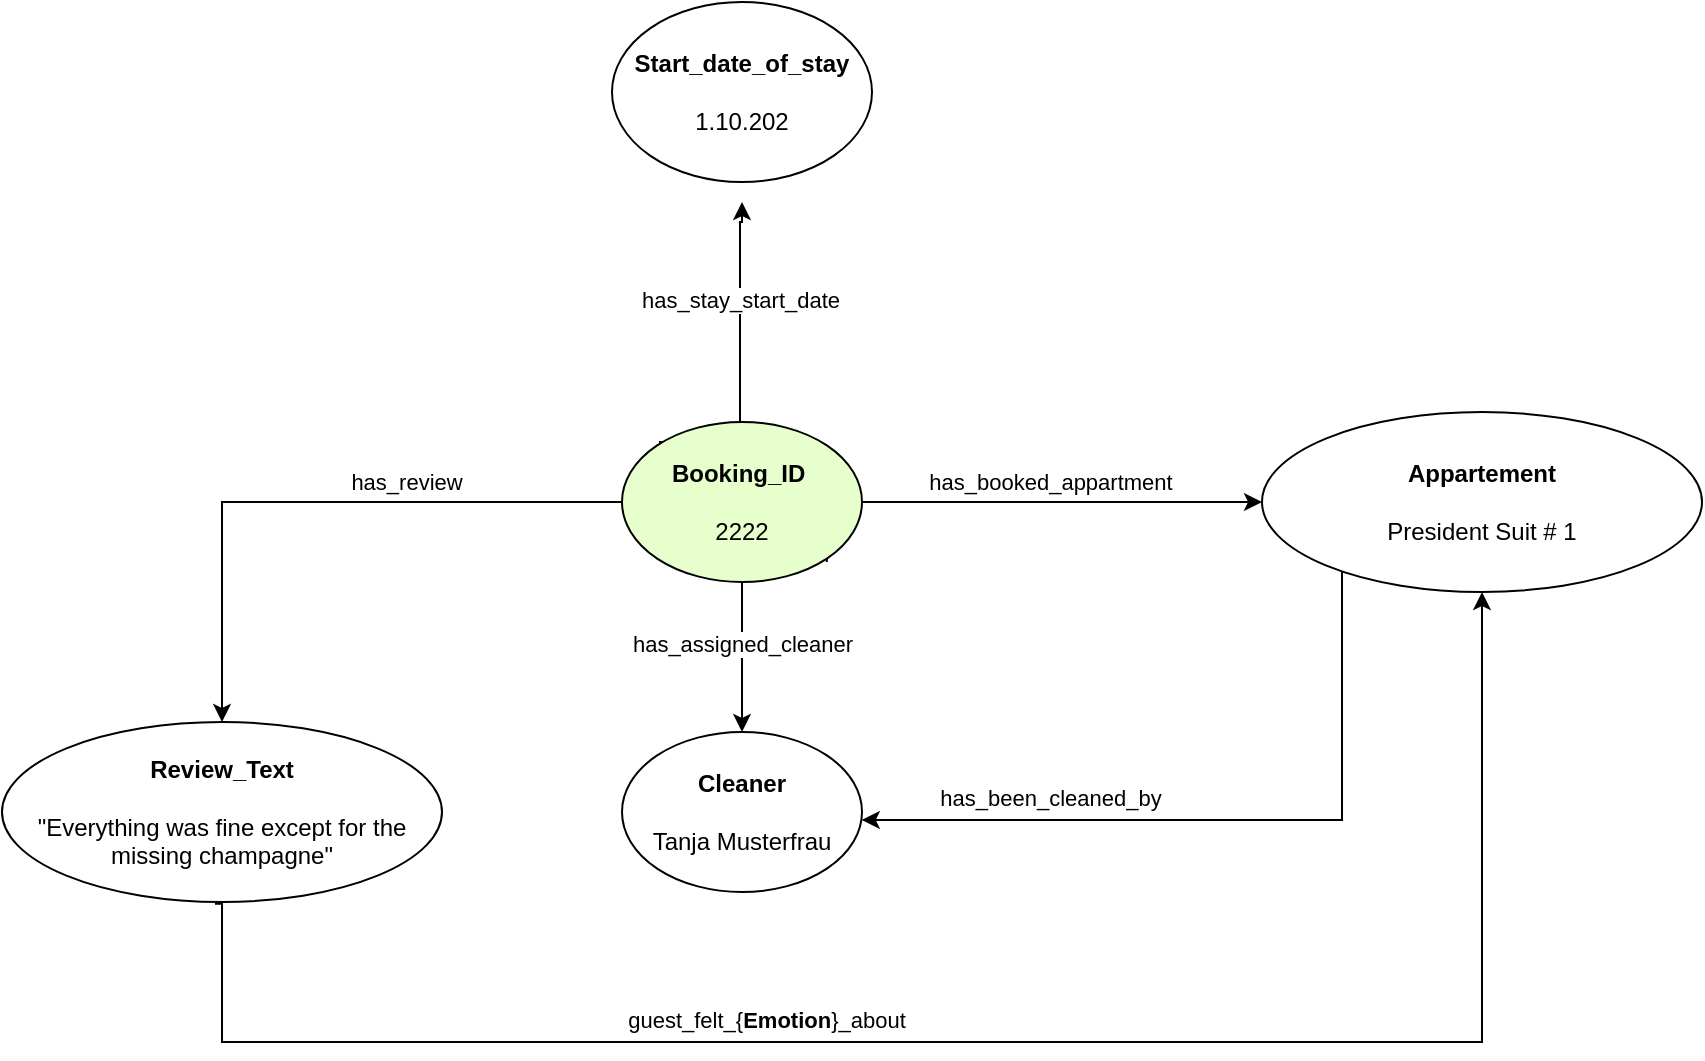 <mxfile version="24.7.5" pages="2">
  <diagram name="Page-1" id="O2TSkYeKENQtHHceO6U9">
    <mxGraphModel dx="1868" dy="611" grid="1" gridSize="10" guides="1" tooltips="1" connect="1" arrows="1" fold="1" page="1" pageScale="1" pageWidth="827" pageHeight="1169" math="0" shadow="0">
      <root>
        <mxCell id="0" />
        <mxCell id="1" parent="0" />
        <mxCell id="Nqe4G74S5Q0CVfayF0zi-15" style="edgeStyle=orthogonalEdgeStyle;rounded=0;orthogonalLoop=1;jettySize=auto;html=1;exitX=0;exitY=0.5;exitDx=0;exitDy=0;" parent="1" edge="1">
          <mxGeometry relative="1" as="geometry">
            <Array as="points">
              <mxPoint x="399" y="630" />
              <mxPoint x="399" y="600" />
              <mxPoint x="439" y="600" />
              <mxPoint x="439" y="490" />
              <mxPoint x="440" y="490" />
            </Array>
            <mxPoint x="379.0" y="630" as="sourcePoint" />
            <mxPoint x="440" y="480" as="targetPoint" />
          </mxGeometry>
        </mxCell>
        <mxCell id="Nqe4G74S5Q0CVfayF0zi-16" value="has_stay_start_date" style="edgeLabel;html=1;align=center;verticalAlign=middle;resizable=0;points=[];" parent="Nqe4G74S5Q0CVfayF0zi-15" vertex="1" connectable="0">
          <mxGeometry x="0.227" y="1" relative="1" as="geometry">
            <mxPoint x="1" y="-32" as="offset" />
          </mxGeometry>
        </mxCell>
        <mxCell id="Nqe4G74S5Q0CVfayF0zi-14" value="&lt;b&gt;Start_date_of_stay&lt;/b&gt;&lt;div&gt;&lt;br&gt;&lt;/div&gt;&lt;div&gt;1.10.202&lt;/div&gt;" style="ellipse;whiteSpace=wrap;html=1;" parent="1" vertex="1">
          <mxGeometry x="375" y="380" width="130" height="90" as="geometry" />
        </mxCell>
        <mxCell id="Nqe4G74S5Q0CVfayF0zi-21" value="&lt;b&gt;Review_Text&lt;/b&gt;&lt;div&gt;&lt;br&gt;&lt;/div&gt;&lt;div&gt;&quot;Everything was fine except for the missing champagne&quot;&lt;/div&gt;" style="ellipse;whiteSpace=wrap;html=1;" parent="1" vertex="1">
          <mxGeometry x="70" y="740" width="220" height="90" as="geometry" />
        </mxCell>
        <mxCell id="Nqe4G74S5Q0CVfayF0zi-30" style="edgeStyle=orthogonalEdgeStyle;rounded=0;orthogonalLoop=1;jettySize=auto;html=1;exitX=1;exitY=1;exitDx=0;exitDy=0;entryX=0;entryY=0.5;entryDx=0;entryDy=0;" parent="1" target="Nqe4G74S5Q0CVfayF0zi-31" edge="1">
          <mxGeometry relative="1" as="geometry">
            <mxPoint x="686.291" y="771.72" as="targetPoint" />
            <mxPoint x="482.426" y="660.004" as="sourcePoint" />
            <Array as="points">
              <mxPoint x="482" y="630" />
              <mxPoint x="670" y="630" />
            </Array>
          </mxGeometry>
        </mxCell>
        <mxCell id="Nqe4G74S5Q0CVfayF0zi-32" value="has_booked_appartment" style="edgeLabel;html=1;align=center;verticalAlign=middle;resizable=0;points=[];" parent="Nqe4G74S5Q0CVfayF0zi-30" vertex="1" connectable="0">
          <mxGeometry x="-0.142" y="1" relative="1" as="geometry">
            <mxPoint x="35" y="-9" as="offset" />
          </mxGeometry>
        </mxCell>
        <mxCell id="Nqe4G74S5Q0CVfayF0zi-34" style="edgeStyle=orthogonalEdgeStyle;rounded=0;orthogonalLoop=1;jettySize=auto;html=1;exitX=0.5;exitY=1;exitDx=0;exitDy=0;entryX=0.5;entryY=0;entryDx=0;entryDy=0;" parent="1" source="Nqe4G74S5Q0CVfayF0zi-1" target="Nqe4G74S5Q0CVfayF0zi-33" edge="1">
          <mxGeometry relative="1" as="geometry" />
        </mxCell>
        <mxCell id="Nqe4G74S5Q0CVfayF0zi-35" value="has_assigned_cleaner" style="edgeLabel;html=1;align=center;verticalAlign=middle;resizable=0;points=[];" parent="Nqe4G74S5Q0CVfayF0zi-34" vertex="1" connectable="0">
          <mxGeometry x="0.534" y="-1" relative="1" as="geometry">
            <mxPoint x="1" y="-27" as="offset" />
          </mxGeometry>
        </mxCell>
        <mxCell id="brRtdPnUHVSr-z5TWeKX-3" style="edgeStyle=orthogonalEdgeStyle;rounded=0;orthogonalLoop=1;jettySize=auto;html=1;exitX=0;exitY=0.5;exitDx=0;exitDy=0;entryX=0.5;entryY=0;entryDx=0;entryDy=0;" edge="1" parent="1" source="Nqe4G74S5Q0CVfayF0zi-1" target="Nqe4G74S5Q0CVfayF0zi-21">
          <mxGeometry relative="1" as="geometry">
            <mxPoint x="210" y="630" as="targetPoint" />
          </mxGeometry>
        </mxCell>
        <mxCell id="brRtdPnUHVSr-z5TWeKX-4" value="has_review" style="edgeLabel;html=1;align=center;verticalAlign=middle;resizable=0;points=[];" vertex="1" connectable="0" parent="brRtdPnUHVSr-z5TWeKX-3">
          <mxGeometry x="0.042" relative="1" as="geometry">
            <mxPoint x="53" y="-10" as="offset" />
          </mxGeometry>
        </mxCell>
        <mxCell id="Nqe4G74S5Q0CVfayF0zi-1" value="&lt;b&gt;Booking_ID&lt;/b&gt;&amp;nbsp;&lt;div&gt;&lt;br&gt;&lt;/div&gt;&lt;div&gt;2222&lt;/div&gt;" style="ellipse;whiteSpace=wrap;html=1;fillColor=#E6FFCC;" parent="1" vertex="1">
          <mxGeometry x="380" y="590" width="120" height="80" as="geometry" />
        </mxCell>
        <mxCell id="Nqe4G74S5Q0CVfayF0zi-33" value="&lt;b&gt;Cleaner&lt;/b&gt;&lt;div&gt;&lt;br&gt;&lt;/div&gt;&lt;div&gt;Tanja Musterfrau&lt;/div&gt;" style="ellipse;whiteSpace=wrap;html=1;" parent="1" vertex="1">
          <mxGeometry x="380" y="745" width="120" height="80" as="geometry" />
        </mxCell>
        <mxCell id="Nqe4G74S5Q0CVfayF0zi-36" style="edgeStyle=orthogonalEdgeStyle;rounded=0;orthogonalLoop=1;jettySize=auto;html=1;entryX=0.999;entryY=0.556;entryDx=0;entryDy=0;entryPerimeter=0;" parent="1" source="Nqe4G74S5Q0CVfayF0zi-31" target="Nqe4G74S5Q0CVfayF0zi-33" edge="1">
          <mxGeometry relative="1" as="geometry">
            <Array as="points">
              <mxPoint x="740" y="789" />
              <mxPoint x="500" y="789" />
            </Array>
            <mxPoint x="672.218" y="824.78" as="sourcePoint" />
            <mxPoint x="500" y="975" as="targetPoint" />
          </mxGeometry>
        </mxCell>
        <mxCell id="Nqe4G74S5Q0CVfayF0zi-37" value="has_been_cleaned_by" style="edgeLabel;html=1;align=center;verticalAlign=middle;resizable=0;points=[];" parent="Nqe4G74S5Q0CVfayF0zi-36" vertex="1" connectable="0">
          <mxGeometry x="0.258" relative="1" as="geometry">
            <mxPoint x="-41" y="-11" as="offset" />
          </mxGeometry>
        </mxCell>
        <mxCell id="Nqe4G74S5Q0CVfayF0zi-31" value="&lt;b&gt;Appartement&lt;/b&gt;&lt;div&gt;&lt;b&gt;&lt;br&gt;&lt;/b&gt;&lt;/div&gt;&lt;div&gt;President Suit # 1&lt;/div&gt;" style="ellipse;whiteSpace=wrap;html=1;" parent="1" vertex="1">
          <mxGeometry x="700" y="585" width="220" height="90" as="geometry" />
        </mxCell>
        <mxCell id="brRtdPnUHVSr-z5TWeKX-9" style="edgeStyle=orthogonalEdgeStyle;rounded=0;orthogonalLoop=1;jettySize=auto;html=1;exitX=0.484;exitY=1.01;exitDx=0;exitDy=0;entryX=0.5;entryY=1;entryDx=0;entryDy=0;exitPerimeter=0;" edge="1" parent="1" source="Nqe4G74S5Q0CVfayF0zi-21" target="Nqe4G74S5Q0CVfayF0zi-31">
          <mxGeometry relative="1" as="geometry">
            <Array as="points">
              <mxPoint x="180" y="831" />
              <mxPoint x="180" y="900" />
              <mxPoint x="810" y="900" />
            </Array>
          </mxGeometry>
        </mxCell>
        <mxCell id="brRtdPnUHVSr-z5TWeKX-10" value="guest_felt_{&lt;b&gt;Emotion&lt;/b&gt;}_about" style="edgeLabel;html=1;align=center;verticalAlign=middle;resizable=0;points=[];" vertex="1" connectable="0" parent="brRtdPnUHVSr-z5TWeKX-9">
          <mxGeometry x="-0.069" y="2" relative="1" as="geometry">
            <mxPoint x="-88" y="-9" as="offset" />
          </mxGeometry>
        </mxCell>
      </root>
    </mxGraphModel>
  </diagram>
  <diagram id="VE-13DGRABJsCpduXT2u" name="Page-2">
    <mxGraphModel dx="2368" dy="991" grid="1" gridSize="10" guides="1" tooltips="1" connect="1" arrows="1" fold="1" page="1" pageScale="1" pageWidth="827" pageHeight="1169" math="0" shadow="0">
      <root>
        <mxCell id="0" />
        <mxCell id="1" parent="0" />
        <mxCell id="aXj5S6OivqgxDXTwdGIT-12" style="edgeStyle=orthogonalEdgeStyle;rounded=0;orthogonalLoop=1;jettySize=auto;html=1;exitX=0.258;exitY=0.23;exitDx=0;exitDy=0;exitPerimeter=0;" edge="1" parent="1" source="KQFvsOyVXQEgElNk4HhX-1">
          <mxGeometry relative="1" as="geometry">
            <mxPoint x="407.19" y="692.5" as="sourcePoint" />
            <mxPoint x="339.999" y="590.0" as="targetPoint" />
            <Array as="points">
              <mxPoint x="487" y="693" />
              <mxPoint x="530" y="693" />
              <mxPoint x="530" y="660" />
              <mxPoint x="340" y="660" />
            </Array>
          </mxGeometry>
        </mxCell>
        <mxCell id="KQFvsOyVXQEgElNk4HhX-1" value="" style="ellipse;shape=cloud;whiteSpace=wrap;html=1;" parent="1" vertex="1">
          <mxGeometry x="305" y="600" width="705" height="410" as="geometry" />
        </mxCell>
        <mxCell id="aXj5S6OivqgxDXTwdGIT-16" style="edgeStyle=orthogonalEdgeStyle;rounded=0;orthogonalLoop=1;jettySize=auto;html=1;exitX=0.5;exitY=0;exitDx=0;exitDy=0;entryX=0.534;entryY=0.96;entryDx=0;entryDy=0;entryPerimeter=0;" edge="1" parent="1" source="KQFvsOyVXQEgElNk4HhX-2" target="3ZpWg2M9SMcvpFALvT5a-2">
          <mxGeometry relative="1" as="geometry">
            <mxPoint x="685.158" y="610" as="targetPoint" />
          </mxGeometry>
        </mxCell>
        <mxCell id="KQFvsOyVXQEgElNk4HhX-2" value="KG Core Node ABT" style="swimlane;whiteSpace=wrap;html=1;" parent="1" vertex="1">
          <mxGeometry x="610" y="730" width="150" height="70" as="geometry" />
        </mxCell>
        <mxCell id="KQFvsOyVXQEgElNk4HhX-4" style="edgeStyle=orthogonalEdgeStyle;rounded=0;orthogonalLoop=1;jettySize=auto;html=1;exitX=0.5;exitY=0;exitDx=0;exitDy=0;entryX=0.5;entryY=1;entryDx=0;entryDy=0;" parent="1" source="KQFvsOyVXQEgElNk4HhX-3" target="KQFvsOyVXQEgElNk4HhX-2" edge="1">
          <mxGeometry relative="1" as="geometry" />
        </mxCell>
        <mxCell id="KQFvsOyVXQEgElNk4HhX-3" value="Bookings" style="swimlane;whiteSpace=wrap;html=1;" parent="1" vertex="1">
          <mxGeometry x="550" y="850" width="80" height="70" as="geometry" />
        </mxCell>
        <mxCell id="KQFvsOyVXQEgElNk4HhX-5" value="&lt;font style=&quot;font-size: 24px;&quot;&gt;.....&amp;nbsp;&lt;/font&gt;" style="text;html=1;align=center;verticalAlign=middle;whiteSpace=wrap;rounded=0;" parent="1" vertex="1">
          <mxGeometry x="655" y="870" width="60" height="30" as="geometry" />
        </mxCell>
        <mxCell id="KQFvsOyVXQEgElNk4HhX-8" style="edgeStyle=orthogonalEdgeStyle;rounded=0;orthogonalLoop=1;jettySize=auto;html=1;exitX=0.5;exitY=0;exitDx=0;exitDy=0;entryX=0.5;entryY=1;entryDx=0;entryDy=0;" parent="1" source="KQFvsOyVXQEgElNk4HhX-6" target="KQFvsOyVXQEgElNk4HhX-2" edge="1">
          <mxGeometry relative="1" as="geometry" />
        </mxCell>
        <mxCell id="KQFvsOyVXQEgElNk4HhX-6" value="Cleaning" style="swimlane;whiteSpace=wrap;html=1;" parent="1" vertex="1">
          <mxGeometry x="740" y="850" width="80" height="70" as="geometry" />
        </mxCell>
        <mxCell id="KQFvsOyVXQEgElNk4HhX-9" value="&lt;font style=&quot;font-size: 24px;&quot;&gt;AWS RDS&lt;/font&gt;" style="text;html=1;align=center;verticalAlign=middle;whiteSpace=wrap;rounded=0;" parent="1" vertex="1">
          <mxGeometry x="430" y="760" width="60" height="30" as="geometry" />
        </mxCell>
        <mxCell id="KQFvsOyVXQEgElNk4HhX-29" style="edgeStyle=orthogonalEdgeStyle;rounded=0;orthogonalLoop=1;jettySize=auto;html=1;exitX=0.5;exitY=0;exitDx=0;exitDy=0;entryX=0.5;entryY=1;entryDx=0;entryDy=0;" parent="1" source="KQFvsOyVXQEgElNk4HhX-21" target="KQFvsOyVXQEgElNk4HhX-10" edge="1">
          <mxGeometry relative="1" as="geometry" />
        </mxCell>
        <mxCell id="KQFvsOyVXQEgElNk4HhX-21" value="Adapter" style="rounded=0;whiteSpace=wrap;html=1;" parent="1" vertex="1">
          <mxGeometry x="620" y="540" width="120" height="40" as="geometry" />
        </mxCell>
        <mxCell id="KQFvsOyVXQEgElNk4HhX-31" value="&lt;font style=&quot;font-size: 18px;&quot;&gt;&lt;br&gt;&lt;br&gt;&lt;br&gt;Presentation Layer&amp;nbsp;&lt;/font&gt;&lt;div&gt;&lt;font style=&quot;font-size: 18px;&quot;&gt;Graph based ML&lt;/font&gt;&lt;/div&gt;" style="rounded=1;whiteSpace=wrap;html=1;fillColor=#E6FFCC;" parent="1" vertex="1">
          <mxGeometry x="581.25" y="140" width="197.5" height="140" as="geometry" />
        </mxCell>
        <mxCell id="KQFvsOyVXQEgElNk4HhX-32" style="edgeStyle=orthogonalEdgeStyle;rounded=0;orthogonalLoop=1;jettySize=auto;html=1;exitX=0.5;exitY=0;exitDx=0;exitDy=0;entryX=0.5;entryY=1;entryDx=0;entryDy=0;" parent="1" source="KQFvsOyVXQEgElNk4HhX-10" target="KQFvsOyVXQEgElNk4HhX-31" edge="1">
          <mxGeometry relative="1" as="geometry" />
        </mxCell>
        <mxCell id="sxyZY2Va4a9q1bzte1GY-4" style="edgeStyle=orthogonalEdgeStyle;rounded=0;orthogonalLoop=1;jettySize=auto;html=1;exitX=0.55;exitY=0.95;exitDx=0;exitDy=0;exitPerimeter=0;entryX=0.5;entryY=0;entryDx=0;entryDy=0;" parent="1" source="sxyZY2Va4a9q1bzte1GY-1" target="sxyZY2Va4a9q1bzte1GY-3" edge="1">
          <mxGeometry relative="1" as="geometry">
            <Array as="points">
              <mxPoint x="557" y="1170" />
              <mxPoint x="502" y="1170" />
            </Array>
          </mxGeometry>
        </mxCell>
        <mxCell id="sxyZY2Va4a9q1bzte1GY-6" style="edgeStyle=orthogonalEdgeStyle;rounded=0;orthogonalLoop=1;jettySize=auto;html=1;exitX=0.4;exitY=0.1;exitDx=0;exitDy=0;exitPerimeter=0;entryX=0.5;entryY=1;entryDx=0;entryDy=0;" parent="1" source="sxyZY2Va4a9q1bzte1GY-1" target="KQFvsOyVXQEgElNk4HhX-3" edge="1">
          <mxGeometry relative="1" as="geometry">
            <Array as="points">
              <mxPoint x="590" y="1115" />
            </Array>
          </mxGeometry>
        </mxCell>
        <mxCell id="sxyZY2Va4a9q1bzte1GY-3" value="KROSS API&amp;nbsp;" style="swimlane;whiteSpace=wrap;html=1;" parent="1" vertex="1">
          <mxGeometry x="422.5" y="1220" width="160" height="98" as="geometry" />
        </mxCell>
        <mxCell id="sxyZY2Va4a9q1bzte1GY-23" value="" style="sketch=0;points=[[0,0,0],[0.25,0,0],[0.5,0,0],[0.75,0,0],[1,0,0],[0,1,0],[0.25,1,0],[0.5,1,0],[0.75,1,0],[1,1,0],[0,0.25,0],[0,0.5,0],[0,0.75,0],[1,0.25,0],[1,0.5,0],[1,0.75,0]];outlineConnect=0;fontColor=#232F3E;fillColor=#ED7100;strokeColor=#ffffff;dashed=0;verticalLabelPosition=bottom;verticalAlign=top;align=center;html=1;fontSize=12;fontStyle=0;aspect=fixed;shape=mxgraph.aws4.resourceIcon;resIcon=mxgraph.aws4.ec2;" parent="sxyZY2Va4a9q1bzte1GY-3" vertex="1">
          <mxGeometry x="47.5" y="40" width="50" height="50" as="geometry" />
        </mxCell>
        <mxCell id="sxyZY2Va4a9q1bzte1GY-18" value="" style="group" parent="1" vertex="1" connectable="0">
          <mxGeometry x="414" y="1000" width="260" height="150" as="geometry" />
        </mxCell>
        <mxCell id="sxyZY2Va4a9q1bzte1GY-1" value="&lt;b&gt;AWS Lamda&lt;/b&gt;" style="ellipse;shape=cloud;whiteSpace=wrap;html=1;" parent="sxyZY2Va4a9q1bzte1GY-18" vertex="1">
          <mxGeometry width="260" height="150" as="geometry" />
        </mxCell>
        <mxCell id="sxyZY2Va4a9q1bzte1GY-7" value="Python Script" style="text;html=1;align=center;verticalAlign=middle;whiteSpace=wrap;rounded=0;" parent="sxyZY2Va4a9q1bzte1GY-18" vertex="1">
          <mxGeometry x="106" y="90" width="60" height="30" as="geometry" />
        </mxCell>
        <mxCell id="sxyZY2Va4a9q1bzte1GY-12" value="" style="sketch=0;points=[[0,0,0],[0.25,0,0],[0.5,0,0],[0.75,0,0],[1,0,0],[0,1,0],[0.25,1,0],[0.5,1,0],[0.75,1,0],[1,1,0],[0,0.25,0],[0,0.5,0],[0,0.75,0],[1,0.25,0],[1,0.5,0],[1,0.75,0]];outlineConnect=0;fontColor=#232F3E;fillColor=#ED7100;strokeColor=#ffffff;dashed=0;verticalLabelPosition=bottom;verticalAlign=top;align=center;html=1;fontSize=12;fontStyle=0;aspect=fixed;shape=mxgraph.aws4.resourceIcon;resIcon=mxgraph.aws4.lambda;" parent="sxyZY2Va4a9q1bzte1GY-18" vertex="1">
          <mxGeometry x="115" y="30" width="30" height="30" as="geometry" />
        </mxCell>
        <mxCell id="sxyZY2Va4a9q1bzte1GY-19" value="" style="group" parent="1" vertex="1" connectable="0">
          <mxGeometry x="715" y="1000" width="260" height="150" as="geometry" />
        </mxCell>
        <mxCell id="sxyZY2Va4a9q1bzte1GY-27" style="edgeStyle=orthogonalEdgeStyle;rounded=0;orthogonalLoop=1;jettySize=auto;html=1;exitX=0.25;exitY=0.25;exitDx=0;exitDy=0;exitPerimeter=0;" parent="sxyZY2Va4a9q1bzte1GY-19" source="sxyZY2Va4a9q1bzte1GY-20" edge="1">
          <mxGeometry relative="1" as="geometry">
            <mxPoint x="65" y="-80" as="targetPoint" />
          </mxGeometry>
        </mxCell>
        <mxCell id="sxyZY2Va4a9q1bzte1GY-20" value="&lt;b&gt;AWS Lamda&lt;/b&gt;" style="ellipse;shape=cloud;whiteSpace=wrap;html=1;" parent="sxyZY2Va4a9q1bzte1GY-19" vertex="1">
          <mxGeometry width="260" height="150" as="geometry" />
        </mxCell>
        <mxCell id="sxyZY2Va4a9q1bzte1GY-21" value="Python Script" style="text;html=1;align=center;verticalAlign=middle;whiteSpace=wrap;rounded=0;" parent="sxyZY2Va4a9q1bzte1GY-19" vertex="1">
          <mxGeometry x="100" y="90" width="60" height="30" as="geometry" />
        </mxCell>
        <mxCell id="sxyZY2Va4a9q1bzte1GY-22" value="" style="sketch=0;points=[[0,0,0],[0.25,0,0],[0.5,0,0],[0.75,0,0],[1,0,0],[0,1,0],[0.25,1,0],[0.5,1,0],[0.75,1,0],[1,1,0],[0,0.25,0],[0,0.5,0],[0,0.75,0],[1,0.25,0],[1,0.5,0],[1,0.75,0]];outlineConnect=0;fontColor=#232F3E;fillColor=#ED7100;strokeColor=#ffffff;dashed=0;verticalLabelPosition=bottom;verticalAlign=top;align=center;html=1;fontSize=12;fontStyle=0;aspect=fixed;shape=mxgraph.aws4.resourceIcon;resIcon=mxgraph.aws4.lambda;" parent="sxyZY2Va4a9q1bzte1GY-19" vertex="1">
          <mxGeometry x="112" y="30" width="30" height="30" as="geometry" />
        </mxCell>
        <mxCell id="sxyZY2Va4a9q1bzte1GY-24" value="TimeTac API&amp;nbsp;" style="swimlane;whiteSpace=wrap;html=1;" parent="1" vertex="1">
          <mxGeometry x="860" y="1220" width="160" height="98" as="geometry" />
        </mxCell>
        <mxCell id="sxyZY2Va4a9q1bzte1GY-25" value="" style="sketch=0;points=[[0,0,0],[0.25,0,0],[0.5,0,0],[0.75,0,0],[1,0,0],[0,1,0],[0.25,1,0],[0.5,1,0],[0.75,1,0],[1,1,0],[0,0.25,0],[0,0.5,0],[0,0.75,0],[1,0.25,0],[1,0.5,0],[1,0.75,0]];outlineConnect=0;fontColor=#232F3E;fillColor=#ED7100;strokeColor=#ffffff;dashed=0;verticalLabelPosition=bottom;verticalAlign=top;align=center;html=1;fontSize=12;fontStyle=0;aspect=fixed;shape=mxgraph.aws4.resourceIcon;resIcon=mxgraph.aws4.ec2;" parent="sxyZY2Va4a9q1bzte1GY-24" vertex="1">
          <mxGeometry x="47.5" y="40" width="50" height="50" as="geometry" />
        </mxCell>
        <mxCell id="sxyZY2Va4a9q1bzte1GY-26" style="edgeStyle=orthogonalEdgeStyle;rounded=0;orthogonalLoop=1;jettySize=auto;html=1;exitX=0.55;exitY=0.95;exitDx=0;exitDy=0;entryX=0.5;entryY=0;entryDx=0;entryDy=0;exitPerimeter=0;" parent="1" source="sxyZY2Va4a9q1bzte1GY-20" target="sxyZY2Va4a9q1bzte1GY-24" edge="1">
          <mxGeometry relative="1" as="geometry">
            <Array as="points">
              <mxPoint x="863" y="1170" />
              <mxPoint x="940" y="1170" />
            </Array>
          </mxGeometry>
        </mxCell>
        <mxCell id="3ZpWg2M9SMcvpFALvT5a-1" value="" style="sketch=0;points=[[0,0,0],[0.25,0,0],[0.5,0,0],[0.75,0,0],[1,0,0],[0,1,0],[0.25,1,0],[0.5,1,0],[0.75,1,0],[1,1,0],[0,0.25,0],[0,0.5,0],[0,0.75,0],[1,0.25,0],[1,0.5,0],[1,0.75,0]];outlineConnect=0;fontColor=#232F3E;fillColor=#C925D1;strokeColor=#ffffff;dashed=0;verticalLabelPosition=bottom;verticalAlign=top;align=center;html=1;fontSize=12;fontStyle=0;aspect=fixed;shape=mxgraph.aws4.resourceIcon;resIcon=mxgraph.aws4.rds;" parent="1" vertex="1">
          <mxGeometry x="435" y="830" width="50" height="50" as="geometry" />
        </mxCell>
        <mxCell id="aXj5S6OivqgxDXTwdGIT-4" style="edgeStyle=orthogonalEdgeStyle;rounded=0;orthogonalLoop=1;jettySize=auto;html=1;exitX=1;exitY=0.5;exitDx=0;exitDy=0;entryX=0;entryY=0.5;entryDx=0;entryDy=0;" edge="1" parent="1" source="3ZpWg2M9SMcvpFALvT5a-2" target="aXj5S6OivqgxDXTwdGIT-1">
          <mxGeometry relative="1" as="geometry" />
        </mxCell>
        <mxCell id="3ZpWg2M9SMcvpFALvT5a-2" value="&lt;font style=&quot;font-size: 18px;&quot;&gt;KG Adapter&lt;/font&gt;" style="rounded=1;whiteSpace=wrap;html=1;" parent="1" vertex="1">
          <mxGeometry x="580" y="510" width="197.5" height="90" as="geometry" />
        </mxCell>
        <mxCell id="aXj5S6OivqgxDXTwdGIT-5" style="edgeStyle=orthogonalEdgeStyle;rounded=0;orthogonalLoop=1;jettySize=auto;html=1;exitX=0.5;exitY=0;exitDx=0;exitDy=0;entryX=1;entryY=0.5;entryDx=0;entryDy=0;" edge="1" parent="1" source="aXj5S6OivqgxDXTwdGIT-1" target="KQFvsOyVXQEgElNk4HhX-10">
          <mxGeometry relative="1" as="geometry" />
        </mxCell>
        <mxCell id="aXj5S6OivqgxDXTwdGIT-1" value="&lt;font style=&quot;font-size: 18px;&quot;&gt;Review Processor&lt;/font&gt;" style="rounded=1;whiteSpace=wrap;html=1;" vertex="1" parent="1">
          <mxGeometry x="866.25" y="510" width="197.5" height="90" as="geometry" />
        </mxCell>
        <mxCell id="aXj5S6OivqgxDXTwdGIT-7" value="&lt;font style=&quot;font-size: 18px;&quot;&gt;&lt;br&gt;&lt;br&gt;&lt;br&gt;Presentation Layer&amp;nbsp;&lt;br&gt;Classic ML&lt;/font&gt;" style="rounded=1;whiteSpace=wrap;html=1;fillColor=#E6FFCC;" vertex="1" parent="1">
          <mxGeometry x="241.5" y="140" width="197.5" height="140" as="geometry" />
        </mxCell>
        <mxCell id="aXj5S6OivqgxDXTwdGIT-13" style="edgeStyle=orthogonalEdgeStyle;rounded=0;orthogonalLoop=1;jettySize=auto;html=1;exitX=0.5;exitY=0;exitDx=0;exitDy=0;entryX=0.5;entryY=1;entryDx=0;entryDy=0;" edge="1" parent="1" source="aXj5S6OivqgxDXTwdGIT-10" target="aXj5S6OivqgxDXTwdGIT-11">
          <mxGeometry relative="1" as="geometry" />
        </mxCell>
        <mxCell id="aXj5S6OivqgxDXTwdGIT-15" style="edgeStyle=orthogonalEdgeStyle;rounded=0;orthogonalLoop=1;jettySize=auto;html=1;exitX=0;exitY=0.5;exitDx=0;exitDy=0;entryX=0.5;entryY=1;entryDx=0;entryDy=0;" edge="1" parent="1" source="aXj5S6OivqgxDXTwdGIT-10" target="aXj5S6OivqgxDXTwdGIT-14">
          <mxGeometry relative="1" as="geometry" />
        </mxCell>
        <mxCell id="aXj5S6OivqgxDXTwdGIT-10" value="&lt;font style=&quot;font-size: 18px;&quot;&gt;Classic ML Adapter&lt;/font&gt;" style="rounded=1;whiteSpace=wrap;html=1;" vertex="1" parent="1">
          <mxGeometry x="241.5" y="510" width="197.5" height="90" as="geometry" />
        </mxCell>
        <mxCell id="aXj5S6OivqgxDXTwdGIT-20" style="edgeStyle=orthogonalEdgeStyle;rounded=0;orthogonalLoop=1;jettySize=auto;html=1;exitX=0.5;exitY=0;exitDx=0;exitDy=0;entryX=0.5;entryY=1;entryDx=0;entryDy=0;" edge="1" parent="1" source="aXj5S6OivqgxDXTwdGIT-11" target="aXj5S6OivqgxDXTwdGIT-7">
          <mxGeometry relative="1" as="geometry">
            <Array as="points">
              <mxPoint x="341" y="320" />
              <mxPoint x="340" y="320" />
            </Array>
          </mxGeometry>
        </mxCell>
        <mxCell id="aXj5S6OivqgxDXTwdGIT-11" value="&lt;font style=&quot;font-size: 18px;&quot;&gt;ML Layer&lt;/font&gt;" style="rounded=1;whiteSpace=wrap;html=1;" vertex="1" parent="1">
          <mxGeometry x="241.5" y="360" width="197.5" height="90" as="geometry" />
        </mxCell>
        <mxCell id="aXj5S6OivqgxDXTwdGIT-14" value="&lt;div&gt;&lt;font style=&quot;font-size: 18px;&quot;&gt;&lt;br&gt;&lt;/font&gt;&lt;/div&gt;&lt;font style=&quot;font-size: 18px;&quot;&gt;&lt;div&gt;&lt;font style=&quot;font-size: 18px;&quot;&gt;&lt;br&gt;&lt;/font&gt;&lt;/div&gt;&lt;div&gt;&lt;font style=&quot;font-size: 18px;&quot;&gt;&lt;br&gt;&lt;/font&gt;&lt;/div&gt;Presentation Layer&amp;nbsp;&lt;br&gt;Statistical Dashboards&lt;/font&gt;" style="rounded=1;whiteSpace=wrap;html=1;fillColor=#E6FFCC;" vertex="1" parent="1">
          <mxGeometry x="-2.5" y="140" width="197.5" height="140" as="geometry" />
        </mxCell>
        <mxCell id="aXj5S6OivqgxDXTwdGIT-18" style="edgeStyle=orthogonalEdgeStyle;rounded=0;orthogonalLoop=1;jettySize=auto;html=1;exitX=0.5;exitY=1;exitDx=0;exitDy=0;entryX=0.88;entryY=0.27;entryDx=0;entryDy=0;entryPerimeter=0;" edge="1" parent="1" source="aXj5S6OivqgxDXTwdGIT-1" target="KQFvsOyVXQEgElNk4HhX-1">
          <mxGeometry relative="1" as="geometry">
            <Array as="points">
              <mxPoint x="966" y="660" />
              <mxPoint x="925" y="660" />
            </Array>
          </mxGeometry>
        </mxCell>
        <mxCell id="aXj5S6OivqgxDXTwdGIT-19" style="edgeStyle=orthogonalEdgeStyle;rounded=0;orthogonalLoop=1;jettySize=auto;html=1;exitX=1;exitY=0.5;exitDx=0;exitDy=0;entryX=0.343;entryY=0.104;entryDx=0;entryDy=0;entryPerimeter=0;" edge="1" parent="1" source="aXj5S6OivqgxDXTwdGIT-11" target="KQFvsOyVXQEgElNk4HhX-1">
          <mxGeometry relative="1" as="geometry" />
        </mxCell>
        <mxCell id="KQFvsOyVXQEgElNk4HhX-10" value="&lt;font style=&quot;font-size: 24px;&quot;&gt;NEO4j&lt;/font&gt;" style="rounded=1;whiteSpace=wrap;html=1;" parent="1" vertex="1">
          <mxGeometry x="582.5" y="350" width="195" height="110.0" as="geometry" />
        </mxCell>
        <mxCell id="KQFvsOyVXQEgElNk4HhX-23" style="edgeStyle=orthogonalEdgeStyle;rounded=0;orthogonalLoop=1;jettySize=auto;html=1;exitX=1;exitY=0.5;exitDx=0;exitDy=0;entryX=0;entryY=0.5;entryDx=0;entryDy=0;" parent="1" edge="1">
          <mxGeometry relative="1" as="geometry">
            <mxPoint x="599.548" y="432.33" as="sourcePoint" />
            <mxPoint x="745.003" y="432.33" as="targetPoint" />
          </mxGeometry>
        </mxCell>
        <mxCell id="KQFvsOyVXQEgElNk4HhX-11" value="" style="ellipse;whiteSpace=wrap;html=1;aspect=fixed;" parent="1" vertex="1">
          <mxGeometry x="587.919" y="426.336" width="11.628" height="11.628" as="geometry" />
        </mxCell>
        <mxCell id="KQFvsOyVXQEgElNk4HhX-12" value="" style="ellipse;whiteSpace=wrap;html=1;aspect=fixed;" parent="1" vertex="1">
          <mxGeometry x="745.373" y="427.336" width="11.628" height="11.628" as="geometry" />
        </mxCell>
        <mxCell id="KQFvsOyVXQEgElNk4HhX-24" style="edgeStyle=orthogonalEdgeStyle;rounded=0;orthogonalLoop=1;jettySize=auto;html=1;exitX=0;exitY=0.5;exitDx=0;exitDy=0;entryX=0.5;entryY=1;entryDx=0;entryDy=0;" parent="1" edge="1">
          <mxGeometry relative="1" as="geometry">
            <mxPoint x="662.369" y="450.002" as="sourcePoint" />
            <mxPoint x="593.733" y="438.154" as="targetPoint" />
            <Array as="points">
              <mxPoint x="662" y="450.19" />
              <mxPoint x="594" y="450.19" />
            </Array>
          </mxGeometry>
        </mxCell>
        <mxCell id="KQFvsOyVXQEgElNk4HhX-13" value="" style="ellipse;whiteSpace=wrap;html=1;aspect=fixed;" parent="1" vertex="1">
          <mxGeometry x="662.369" y="443.998" width="11.628" height="11.628" as="geometry" />
        </mxCell>
        <mxCell id="KQFvsOyVXQEgElNk4HhX-15" style="edgeStyle=orthogonalEdgeStyle;rounded=0;orthogonalLoop=1;jettySize=auto;html=1;exitX=0;exitY=0.5;exitDx=0;exitDy=0;entryX=0.5;entryY=0;entryDx=0;entryDy=0;" parent="1" source="KQFvsOyVXQEgElNk4HhX-14" target="KQFvsOyVXQEgElNk4HhX-11" edge="1">
          <mxGeometry relative="1" as="geometry">
            <Array as="points">
              <mxPoint x="594" y="384" />
              <mxPoint x="594" y="391" />
              <mxPoint x="594" y="391" />
            </Array>
          </mxGeometry>
        </mxCell>
        <mxCell id="KQFvsOyVXQEgElNk4HhX-14" value="" style="ellipse;whiteSpace=wrap;html=1;aspect=fixed;" parent="1" vertex="1">
          <mxGeometry x="608.369" y="378.371" width="11.628" height="11.628" as="geometry" />
        </mxCell>
        <mxCell id="aXj5S6OivqgxDXTwdGIT-21" value="" style="sketch=0;points=[[0,0,0],[0.25,0,0],[0.5,0,0],[0.75,0,0],[1,0,0],[0,1,0],[0.25,1,0],[0.5,1,0],[0.75,1,0],[1,1,0],[0,0.25,0],[0,0.5,0],[0,0.75,0],[1,0.25,0],[1,0.5,0],[1,0.75,0]];outlineConnect=0;fontColor=#232F3E;fillColor=#ED7100;strokeColor=#ffffff;dashed=0;verticalLabelPosition=bottom;verticalAlign=top;align=center;html=1;fontSize=12;fontStyle=0;aspect=fixed;shape=mxgraph.aws4.resourceIcon;resIcon=mxgraph.aws4.ec2;" vertex="1" parent="1">
          <mxGeometry x="70" y="160" width="50" height="50" as="geometry" />
        </mxCell>
        <mxCell id="aXj5S6OivqgxDXTwdGIT-22" value="" style="sketch=0;points=[[0,0,0],[0.25,0,0],[0.5,0,0],[0.75,0,0],[1,0,0],[0,1,0],[0.25,1,0],[0.5,1,0],[0.75,1,0],[1,1,0],[0,0.25,0],[0,0.5,0],[0,0.75,0],[1,0.25,0],[1,0.5,0],[1,0.75,0]];outlineConnect=0;fontColor=#232F3E;fillColor=#ED7100;strokeColor=#ffffff;dashed=0;verticalLabelPosition=bottom;verticalAlign=top;align=center;html=1;fontSize=12;fontStyle=0;aspect=fixed;shape=mxgraph.aws4.resourceIcon;resIcon=mxgraph.aws4.ec2;" vertex="1" parent="1">
          <mxGeometry x="316.25" y="160" width="50" height="50" as="geometry" />
        </mxCell>
        <mxCell id="aXj5S6OivqgxDXTwdGIT-23" value="" style="sketch=0;points=[[0,0,0],[0.25,0,0],[0.5,0,0],[0.75,0,0],[1,0,0],[0,1,0],[0.25,1,0],[0.5,1,0],[0.75,1,0],[1,1,0],[0,0.25,0],[0,0.5,0],[0,0.75,0],[1,0.25,0],[1,0.5,0],[1,0.75,0]];outlineConnect=0;fontColor=#232F3E;fillColor=#ED7100;strokeColor=#ffffff;dashed=0;verticalLabelPosition=bottom;verticalAlign=top;align=center;html=1;fontSize=12;fontStyle=0;aspect=fixed;shape=mxgraph.aws4.resourceIcon;resIcon=mxgraph.aws4.ec2;" vertex="1" parent="1">
          <mxGeometry x="655" y="160" width="50" height="50" as="geometry" />
        </mxCell>
        <mxCell id="aXj5S6OivqgxDXTwdGIT-25" value="" style="sketch=0;points=[[0,0,0],[0.25,0,0],[0.5,0,0],[0.75,0,0],[1,0,0],[0,1,0],[0.25,1,0],[0.5,1,0],[0.75,1,0],[1,1,0],[0,0.25,0],[0,0.5,0],[0,0.75,0],[1,0.25,0],[1,0.5,0],[1,0.75,0]];outlineConnect=0;fontColor=#232F3E;fillColor=#ED7100;strokeColor=#ffffff;dashed=0;verticalLabelPosition=bottom;verticalAlign=top;align=center;html=1;fontSize=12;fontStyle=0;aspect=fixed;shape=mxgraph.aws4.resourceIcon;resIcon=mxgraph.aws4.lambda;" vertex="1" parent="1">
          <mxGeometry x="330.25" y="520" width="20" height="20" as="geometry" />
        </mxCell>
        <mxCell id="aXj5S6OivqgxDXTwdGIT-26" value="" style="sketch=0;points=[[0,0,0],[0.25,0,0],[0.5,0,0],[0.75,0,0],[1,0,0],[0,1,0],[0.25,1,0],[0.5,1,0],[0.75,1,0],[1,1,0],[0,0.25,0],[0,0.5,0],[0,0.75,0],[1,0.25,0],[1,0.5,0],[1,0.75,0]];outlineConnect=0;fontColor=#232F3E;fillColor=#ED7100;strokeColor=#ffffff;dashed=0;verticalLabelPosition=bottom;verticalAlign=top;align=center;html=1;fontSize=12;fontStyle=0;aspect=fixed;shape=mxgraph.aws4.resourceIcon;resIcon=mxgraph.aws4.lambda;" vertex="1" parent="1">
          <mxGeometry x="668.75" y="520" width="20" height="20" as="geometry" />
        </mxCell>
        <mxCell id="aXj5S6OivqgxDXTwdGIT-27" value="" style="sketch=0;points=[[0,0,0],[0.25,0,0],[0.5,0,0],[0.75,0,0],[1,0,0],[0,1,0],[0.25,1,0],[0.5,1,0],[0.75,1,0],[1,1,0],[0,0.25,0],[0,0.5,0],[0,0.75,0],[1,0.25,0],[1,0.5,0],[1,0.75,0]];outlineConnect=0;fontColor=#232F3E;fillColor=#ED7100;strokeColor=#ffffff;dashed=0;verticalLabelPosition=bottom;verticalAlign=top;align=center;html=1;fontSize=12;fontStyle=0;aspect=fixed;shape=mxgraph.aws4.resourceIcon;resIcon=mxgraph.aws4.lambda;" vertex="1" parent="1">
          <mxGeometry x="331.25" y="370.0" width="20" height="20" as="geometry" />
        </mxCell>
        <mxCell id="aXj5S6OivqgxDXTwdGIT-28" value="" style="sketch=0;points=[[0,0,0],[0.25,0,0],[0.5,0,0],[0.75,0,0],[1,0,0],[0,1,0],[0.25,1,0],[0.5,1,0],[0.75,1,0],[1,1,0],[0,0.25,0],[0,0.5,0],[0,0.75,0],[1,0.25,0],[1,0.5,0],[1,0.75,0]];outlineConnect=0;fontColor=#232F3E;fillColor=#ED7100;strokeColor=#ffffff;dashed=0;verticalLabelPosition=bottom;verticalAlign=top;align=center;html=1;fontSize=12;fontStyle=0;aspect=fixed;shape=mxgraph.aws4.resourceIcon;resIcon=mxgraph.aws4.lambda;" vertex="1" parent="1">
          <mxGeometry x="955" y="525" width="20" height="20" as="geometry" />
        </mxCell>
      </root>
    </mxGraphModel>
  </diagram>
</mxfile>
